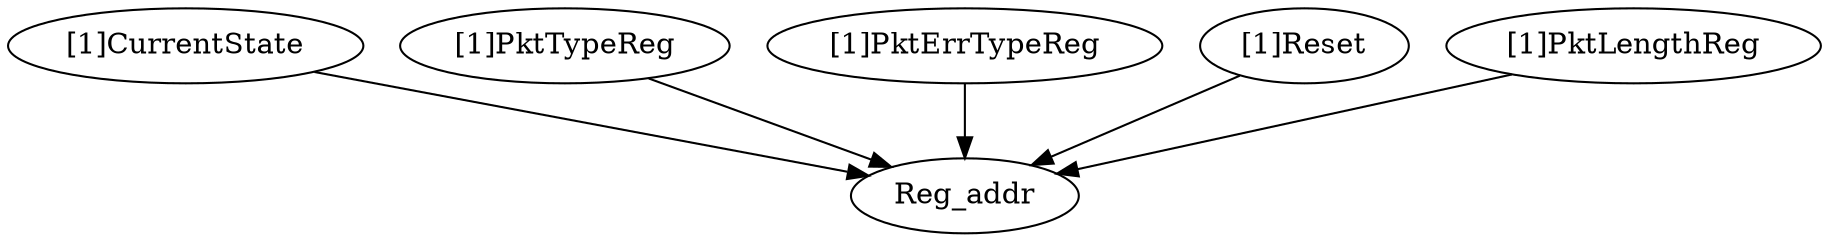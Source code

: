 strict digraph "" {
	"[1]CurrentState"	 [complexity=1,
		importance=2.19787633144,
		rank=2.19787633144];
	Reg_addr	 [complexity=0,
		importance=0.11303922685,
		rank=0.0];
	"[1]CurrentState" -> Reg_addr;
	"[1]PktTypeReg"	 [complexity=1,
		importance=0.501861760263,
		rank=0.501861760263];
	"[1]PktTypeReg" -> Reg_addr;
	"[1]PktErrTypeReg"	 [complexity=1,
		importance=1.40617557506,
		rank=1.40617557506];
	"[1]PktErrTypeReg" -> Reg_addr;
	"[1]Reset"	 [complexity=1,
		importance=2.28491375548,
		rank=2.28491375548];
	"[1]Reset" -> Reg_addr;
	"[1]PktLengthReg"	 [complexity=7,
		importance=4.00607779261,
		rank=0.572296827516];
	"[1]PktLengthReg" -> Reg_addr;
}
